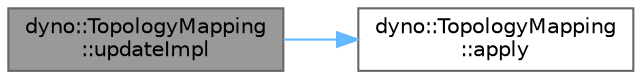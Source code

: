 digraph "dyno::TopologyMapping::updateImpl"
{
 // LATEX_PDF_SIZE
  bgcolor="transparent";
  edge [fontname=Helvetica,fontsize=10,labelfontname=Helvetica,labelfontsize=10];
  node [fontname=Helvetica,fontsize=10,shape=box,height=0.2,width=0.4];
  rankdir="LR";
  Node1 [id="Node000001",label="dyno::TopologyMapping\l::updateImpl",height=0.2,width=0.4,color="gray40", fillcolor="grey60", style="filled", fontcolor="black",tooltip=" "];
  Node1 -> Node2 [id="edge1_Node000001_Node000002",color="steelblue1",style="solid",tooltip=" "];
  Node2 [id="Node000002",label="dyno::TopologyMapping\l::apply",height=0.2,width=0.4,color="grey40", fillcolor="white", style="filled",URL="$classdyno_1_1_topology_mapping.html#ae711b316a8133b69c5dda836b3816b23",tooltip=" "];
}

